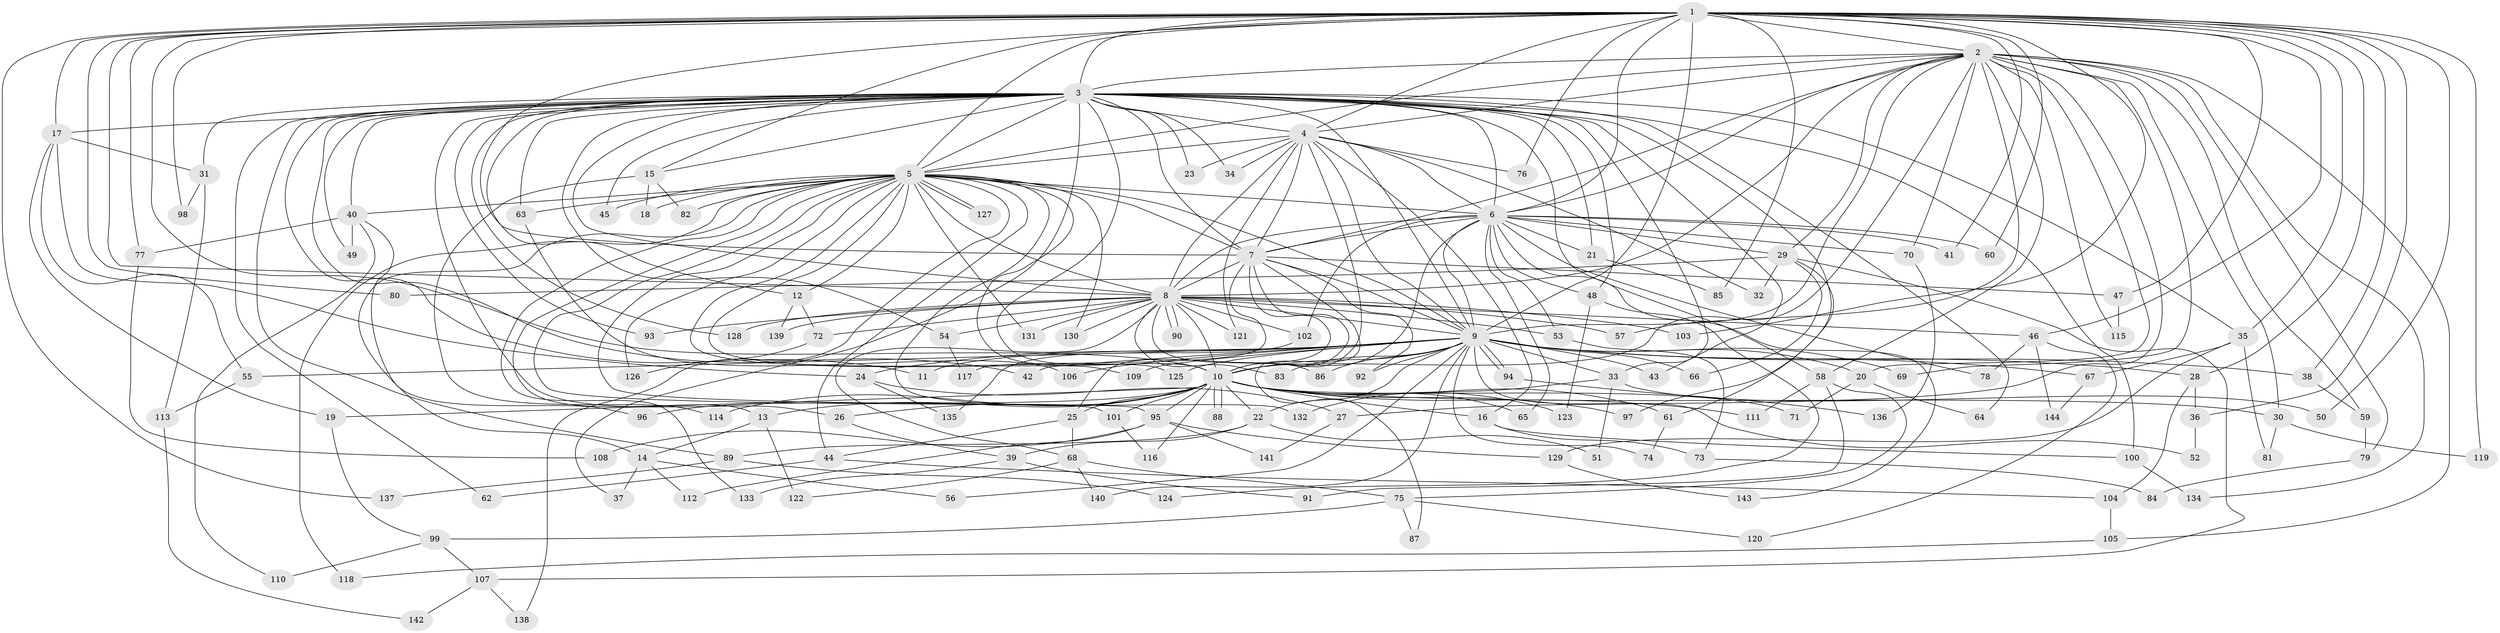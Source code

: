 // coarse degree distribution, {51: 0.01, 1: 0.12, 5: 0.07, 4: 0.09, 2: 0.54, 6: 0.02, 3: 0.12, 19: 0.01, 36: 0.01, 11: 0.01}
// Generated by graph-tools (version 1.1) at 2025/47/03/04/25 21:47:07]
// undirected, 144 vertices, 313 edges
graph export_dot {
graph [start="1"]
  node [color=gray90,style=filled];
  1;
  2;
  3;
  4;
  5;
  6;
  7;
  8;
  9;
  10;
  11;
  12;
  13;
  14;
  15;
  16;
  17;
  18;
  19;
  20;
  21;
  22;
  23;
  24;
  25;
  26;
  27;
  28;
  29;
  30;
  31;
  32;
  33;
  34;
  35;
  36;
  37;
  38;
  39;
  40;
  41;
  42;
  43;
  44;
  45;
  46;
  47;
  48;
  49;
  50;
  51;
  52;
  53;
  54;
  55;
  56;
  57;
  58;
  59;
  60;
  61;
  62;
  63;
  64;
  65;
  66;
  67;
  68;
  69;
  70;
  71;
  72;
  73;
  74;
  75;
  76;
  77;
  78;
  79;
  80;
  81;
  82;
  83;
  84;
  85;
  86;
  87;
  88;
  89;
  90;
  91;
  92;
  93;
  94;
  95;
  96;
  97;
  98;
  99;
  100;
  101;
  102;
  103;
  104;
  105;
  106;
  107;
  108;
  109;
  110;
  111;
  112;
  113;
  114;
  115;
  116;
  117;
  118;
  119;
  120;
  121;
  122;
  123;
  124;
  125;
  126;
  127;
  128;
  129;
  130;
  131;
  132;
  133;
  134;
  135;
  136;
  137;
  138;
  139;
  140;
  141;
  142;
  143;
  144;
  1 -- 2;
  1 -- 3;
  1 -- 4;
  1 -- 5;
  1 -- 6;
  1 -- 7;
  1 -- 8;
  1 -- 9;
  1 -- 10;
  1 -- 15;
  1 -- 17;
  1 -- 28;
  1 -- 35;
  1 -- 36;
  1 -- 38;
  1 -- 41;
  1 -- 46;
  1 -- 47;
  1 -- 50;
  1 -- 60;
  1 -- 76;
  1 -- 77;
  1 -- 80;
  1 -- 85;
  1 -- 98;
  1 -- 103;
  1 -- 119;
  1 -- 137;
  2 -- 3;
  2 -- 4;
  2 -- 5;
  2 -- 6;
  2 -- 7;
  2 -- 8;
  2 -- 9;
  2 -- 10;
  2 -- 20;
  2 -- 27;
  2 -- 29;
  2 -- 30;
  2 -- 57;
  2 -- 58;
  2 -- 59;
  2 -- 69;
  2 -- 70;
  2 -- 79;
  2 -- 105;
  2 -- 115;
  2 -- 134;
  3 -- 4;
  3 -- 5;
  3 -- 6;
  3 -- 7;
  3 -- 8;
  3 -- 9;
  3 -- 10;
  3 -- 11;
  3 -- 12;
  3 -- 15;
  3 -- 17;
  3 -- 21;
  3 -- 23;
  3 -- 26;
  3 -- 31;
  3 -- 33;
  3 -- 34;
  3 -- 35;
  3 -- 37;
  3 -- 40;
  3 -- 42;
  3 -- 43;
  3 -- 45;
  3 -- 48;
  3 -- 49;
  3 -- 54;
  3 -- 58;
  3 -- 62;
  3 -- 63;
  3 -- 64;
  3 -- 89;
  3 -- 93;
  3 -- 97;
  3 -- 100;
  3 -- 128;
  4 -- 5;
  4 -- 6;
  4 -- 7;
  4 -- 8;
  4 -- 9;
  4 -- 10;
  4 -- 16;
  4 -- 23;
  4 -- 32;
  4 -- 34;
  4 -- 76;
  4 -- 121;
  5 -- 6;
  5 -- 7;
  5 -- 8;
  5 -- 9;
  5 -- 10;
  5 -- 12;
  5 -- 13;
  5 -- 14;
  5 -- 18;
  5 -- 40;
  5 -- 44;
  5 -- 45;
  5 -- 63;
  5 -- 82;
  5 -- 95;
  5 -- 101;
  5 -- 109;
  5 -- 118;
  5 -- 125;
  5 -- 126;
  5 -- 127;
  5 -- 127;
  5 -- 130;
  5 -- 131;
  5 -- 132;
  5 -- 133;
  5 -- 138;
  6 -- 7;
  6 -- 8;
  6 -- 9;
  6 -- 10;
  6 -- 21;
  6 -- 29;
  6 -- 41;
  6 -- 48;
  6 -- 53;
  6 -- 60;
  6 -- 65;
  6 -- 70;
  6 -- 78;
  6 -- 102;
  6 -- 143;
  7 -- 8;
  7 -- 9;
  7 -- 10;
  7 -- 25;
  7 -- 47;
  7 -- 87;
  7 -- 92;
  7 -- 117;
  8 -- 9;
  8 -- 10;
  8 -- 46;
  8 -- 53;
  8 -- 54;
  8 -- 57;
  8 -- 68;
  8 -- 72;
  8 -- 83;
  8 -- 86;
  8 -- 90;
  8 -- 90;
  8 -- 93;
  8 -- 102;
  8 -- 103;
  8 -- 121;
  8 -- 128;
  8 -- 130;
  8 -- 131;
  8 -- 139;
  9 -- 10;
  9 -- 11;
  9 -- 20;
  9 -- 22;
  9 -- 24;
  9 -- 28;
  9 -- 33;
  9 -- 38;
  9 -- 42;
  9 -- 43;
  9 -- 52;
  9 -- 55;
  9 -- 56;
  9 -- 66;
  9 -- 67;
  9 -- 69;
  9 -- 74;
  9 -- 83;
  9 -- 86;
  9 -- 92;
  9 -- 94;
  9 -- 94;
  9 -- 106;
  9 -- 109;
  9 -- 125;
  9 -- 140;
  10 -- 13;
  10 -- 16;
  10 -- 19;
  10 -- 22;
  10 -- 25;
  10 -- 26;
  10 -- 30;
  10 -- 61;
  10 -- 65;
  10 -- 71;
  10 -- 88;
  10 -- 88;
  10 -- 95;
  10 -- 96;
  10 -- 97;
  10 -- 101;
  10 -- 111;
  10 -- 114;
  10 -- 116;
  10 -- 123;
  12 -- 72;
  12 -- 139;
  13 -- 14;
  13 -- 122;
  14 -- 37;
  14 -- 56;
  14 -- 112;
  15 -- 18;
  15 -- 82;
  15 -- 114;
  16 -- 73;
  16 -- 100;
  17 -- 19;
  17 -- 24;
  17 -- 31;
  17 -- 55;
  19 -- 99;
  20 -- 64;
  20 -- 71;
  21 -- 85;
  22 -- 39;
  22 -- 51;
  22 -- 89;
  24 -- 27;
  24 -- 135;
  25 -- 44;
  25 -- 68;
  26 -- 39;
  27 -- 141;
  28 -- 36;
  28 -- 104;
  29 -- 32;
  29 -- 61;
  29 -- 66;
  29 -- 80;
  29 -- 107;
  30 -- 81;
  30 -- 119;
  31 -- 98;
  31 -- 113;
  33 -- 50;
  33 -- 51;
  33 -- 132;
  35 -- 67;
  35 -- 81;
  35 -- 129;
  36 -- 52;
  38 -- 59;
  39 -- 91;
  39 -- 133;
  40 -- 49;
  40 -- 77;
  40 -- 96;
  40 -- 110;
  44 -- 62;
  44 -- 104;
  46 -- 78;
  46 -- 120;
  46 -- 144;
  47 -- 115;
  48 -- 123;
  48 -- 124;
  53 -- 73;
  54 -- 117;
  55 -- 113;
  58 -- 75;
  58 -- 91;
  58 -- 111;
  59 -- 79;
  61 -- 74;
  63 -- 106;
  67 -- 144;
  68 -- 75;
  68 -- 122;
  68 -- 140;
  70 -- 136;
  72 -- 126;
  73 -- 84;
  75 -- 87;
  75 -- 99;
  75 -- 120;
  77 -- 108;
  79 -- 84;
  89 -- 124;
  89 -- 137;
  94 -- 136;
  95 -- 108;
  95 -- 112;
  95 -- 129;
  95 -- 141;
  99 -- 107;
  99 -- 110;
  100 -- 134;
  101 -- 116;
  102 -- 135;
  104 -- 105;
  105 -- 118;
  107 -- 138;
  107 -- 142;
  113 -- 142;
  129 -- 143;
}
